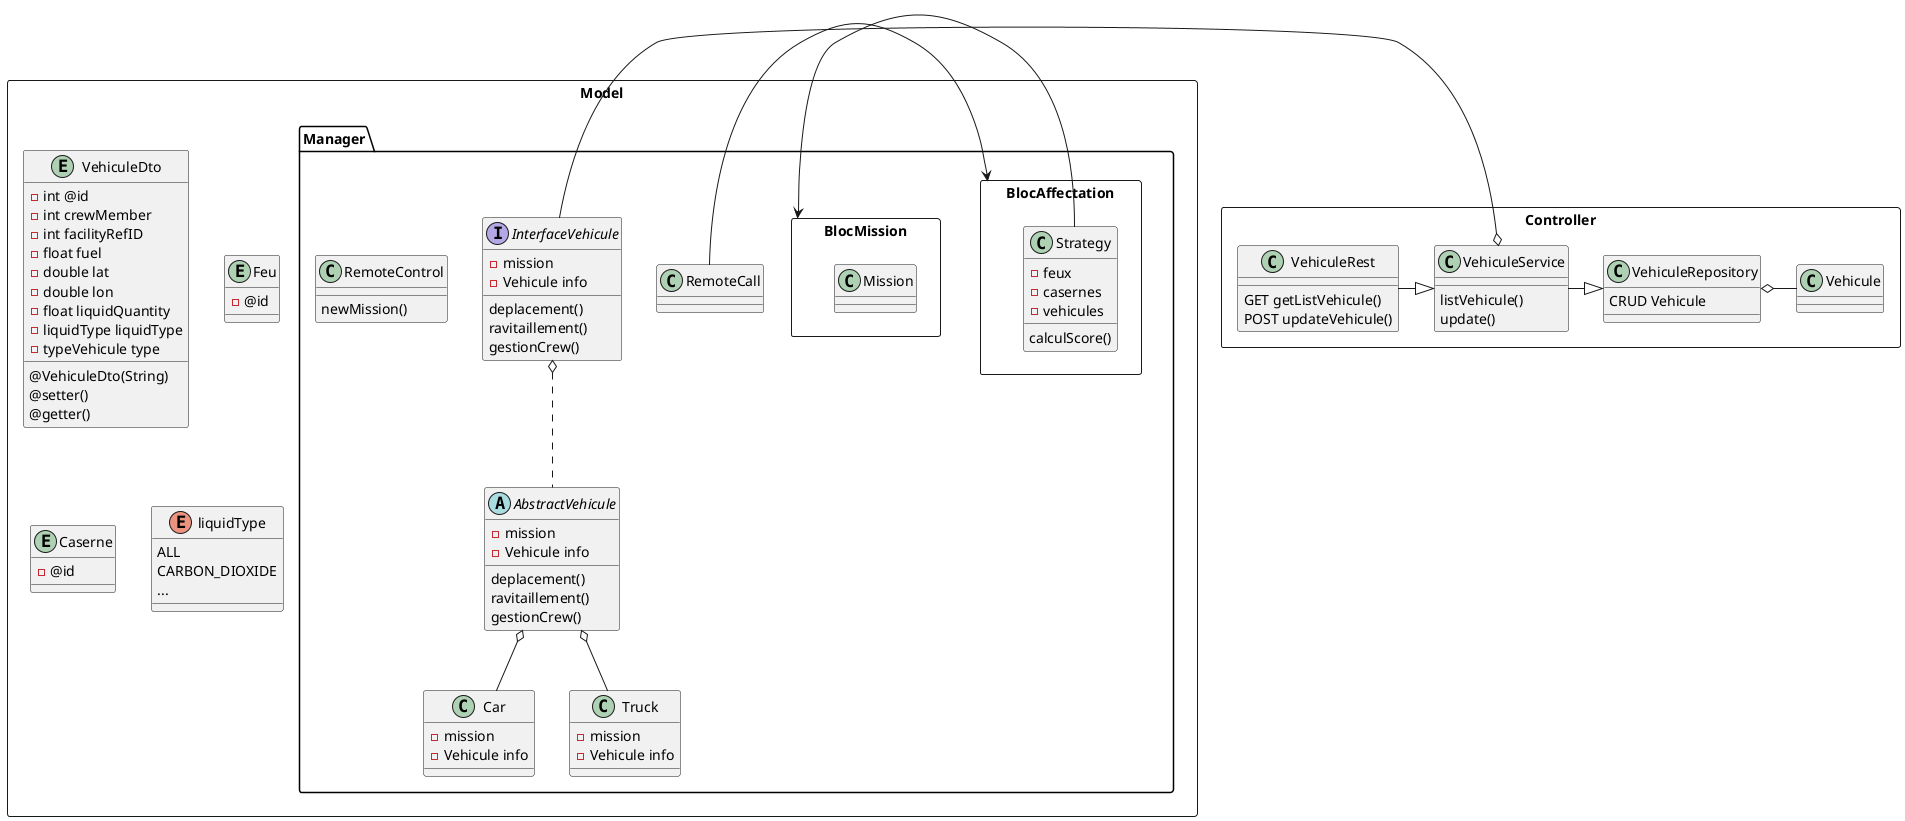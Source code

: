 @startuml

package Model <<Rectangle>> {
    entity VehiculeDto {
      - int @id
      - int crewMember
      - int facilityRefID
      - float fuel
      - double lat
      - double lon
      - float liquidQuantity
      - liquidType liquidType
      - typeVehicule type

        @VehiculeDto(String)
      @setter()
      @getter()
    }

    entity Feu {
        - @id
    }
    entity Caserne {
        - @id
    }

    enum liquidType {
        ALL
        CARBON_DIOXIDE
        ...
    }

    package Manager <<Folder>> {

        class RemoteControl {
            newMission()
        }

        package BlocAffectation <<rectangle>> {
            class Strategy {
                - feux
                - casernes
                - vehicules
                calculScore()
            }
        }

        package BlocMission <<rectangle>> {
            class Mission {
            }
        }

        RemoteCall -> BlocAffectation
        Strategy -> BlocMission

        interface InterfaceVehicule {
            - mission
            - Vehicule info
            deplacement()
            ravitaillement()
            gestionCrew()
        }

        abstract AbstractVehicule {
            - mission
            - Vehicule info
            deplacement()
            ravitaillement()
            gestionCrew()
        }

        class Car {
            - mission
            - Vehicule info
        }
        class Truck {
            - mission
            - Vehicule info
        }

        InterfaceVehicule o.. AbstractVehicule
        AbstractVehicule o-- Car
        AbstractVehicule o-- Truck
    }

}

package Controller <<Rectangle>> {

    class VehiculeRepository {
        CRUD Vehicule
    }

    class VehiculeService {
        listVehicule()
        update()
    }

    class VehiculeRest {
        GET getListVehicule()
        POST updateVehicule()
    }

    VehiculeRest -|> VehiculeService
    VehiculeService -|> VehiculeRepository

    VehiculeRepository o- Vehicule
    VehiculeService o- InterfaceVehicule

}



@enduml
